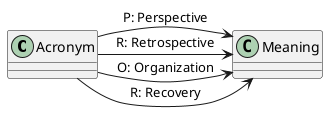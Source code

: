 @startuml

top to bottom direction

Acronym->Meaning: R: Retrospective
Acronym->Meaning: P: Perspective
Acronym->Meaning: R: Recovery
Acronym->Meaning: O: Organization

@enduml
